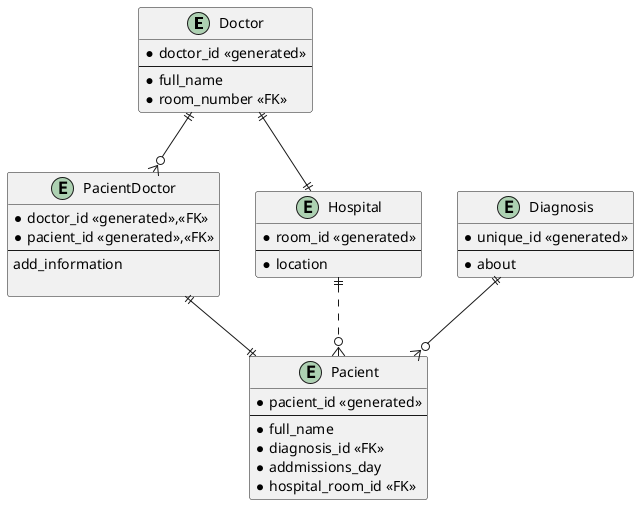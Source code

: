 @startuml


entity "Doctor" as e01 {
  *doctor_id <<generated>>
  --
  *full_name
  *room_number <<FK>>
}

entity "PacientDoctor" as e02 {
  *doctor_id <<generated>>,<<FK>>
  *pacient_id <<generated>>,<<FK>>
  --
  add_information
  
}

entity "Hospital" as e03 {
  *room_id <<generated>>
  --
  *location
}

entity "Pacient" as e04 {
  *pacient_id <<generated>>
  --
  *full_name
  *diagnosis_id <<FK>>
  *addmissions_day
  *hospital_room_id <<FK>>
}

entity "Diagnosis" as e05 {
  *unique_id <<generated>>
  --
  *about
}


e01 ||--o{ e02
e01 ||--|| e03
e02 ||--|| e04
e03 ||..o{ e04
e05 ||--o{ e04
@enduml
